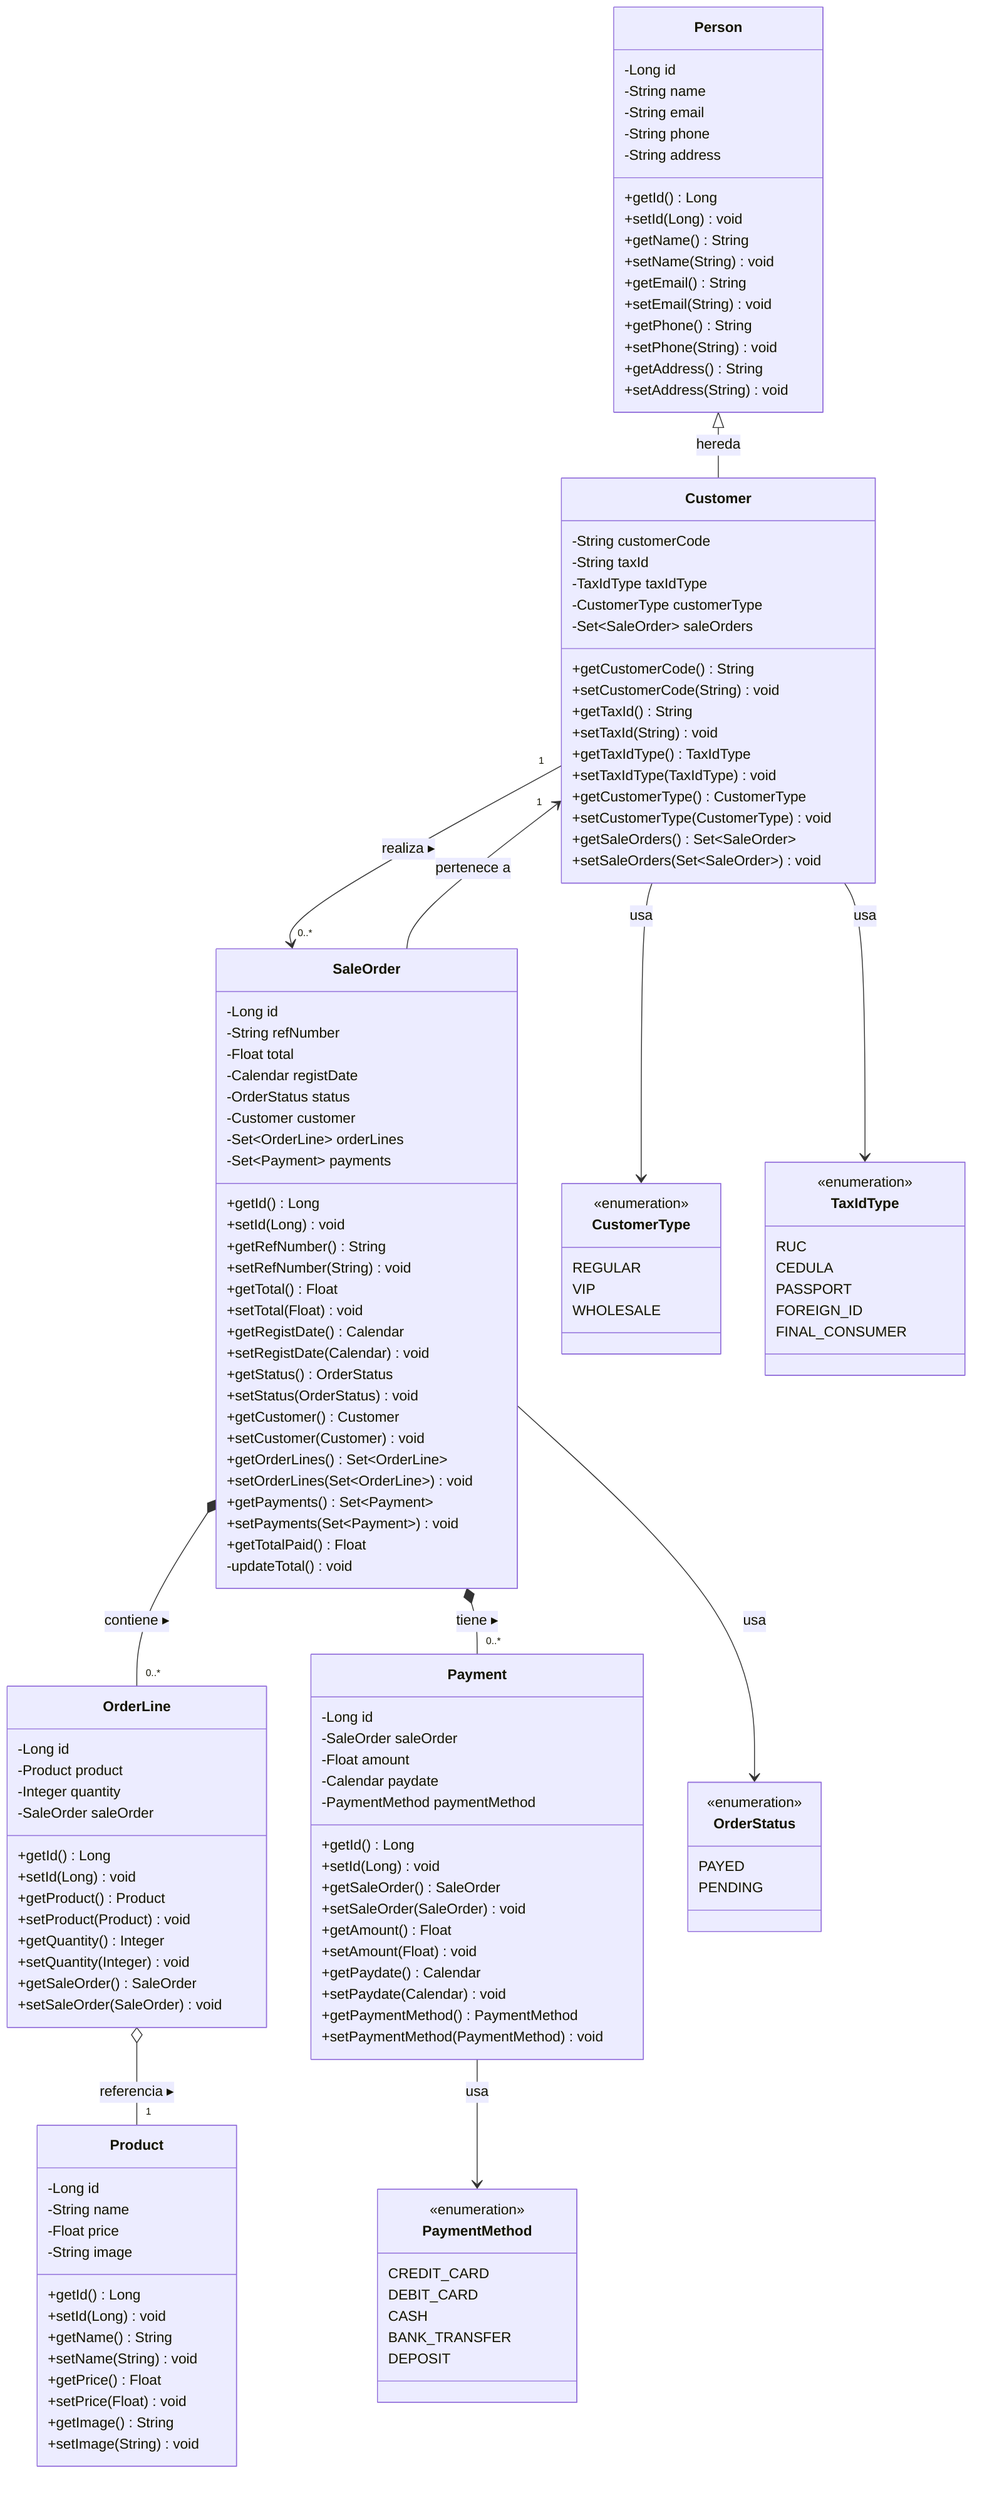 classDiagram
    class Person {
        -Long id
        -String name
        -String email
        -String phone
        -String address
        +getId() Long
        +setId(Long) void
        +getName() String
        +setName(String) void
        +getEmail() String
        +setEmail(String) void
        +getPhone() String
        +setPhone(String) void
        +getAddress() String
        +setAddress(String) void
    }

    class Customer {
        -String customerCode
        -String taxId
        -TaxIdType taxIdType
        -CustomerType customerType
        -Set~SaleOrder~ saleOrders
        +getCustomerCode() String
        +setCustomerCode(String) void
        +getTaxId() String
        +setTaxId(String) void
        +getTaxIdType() TaxIdType
        +setTaxIdType(TaxIdType) void
        +getCustomerType() CustomerType
        +setCustomerType(CustomerType) void
        +getSaleOrders() Set~SaleOrder~
        +setSaleOrders(Set~SaleOrder~) void
    }

    class SaleOrder {
        -Long id
        -String refNumber
        -Float total
        -Calendar registDate
        -OrderStatus status
        -Customer customer
        -Set~OrderLine~ orderLines
        -Set~Payment~ payments
        +getId() Long
        +setId(Long) void
        +getRefNumber() String
        +setRefNumber(String) void
        +getTotal() Float
        +setTotal(Float) void
        +getRegistDate() Calendar
        +setRegistDate(Calendar) void
        +getStatus() OrderStatus
        +setStatus(OrderStatus) void
        +getCustomer() Customer
        +setCustomer(Customer) void
        +getOrderLines() Set~OrderLine~
        +setOrderLines(Set~OrderLine~) void
        +getPayments() Set~Payment~
        +setPayments(Set~Payment~) void
        +getTotalPaid() Float
        -updateTotal() void
    }

    class OrderLine {
        -Long id
        -Product product
        -Integer quantity
        -SaleOrder saleOrder
        +getId() Long
        +setId(Long) void
        +getProduct() Product
        +setProduct(Product) void
        +getQuantity() Integer
        +setQuantity(Integer) void
        +getSaleOrder() SaleOrder
        +setSaleOrder(SaleOrder) void
    }

    class Product {
        -Long id
        -String name
        -Float price
        -String image
        +getId() Long
        +setId(Long) void
        +getName() String
        +setName(String) void
        +getPrice() Float
        +setPrice(Float) void
        +getImage() String
        +setImage(String) void
    }

    class Payment {
        -Long id
        -SaleOrder saleOrder
        -Float amount
        -Calendar paydate
        -PaymentMethod paymentMethod
        +getId() Long
        +setId(Long) void
        +getSaleOrder() SaleOrder
        +setSaleOrder(SaleOrder) void
        +getAmount() Float
        +setAmount(Float) void
        +getPaydate() Calendar
        +setPaydate(Calendar) void
        +getPaymentMethod() PaymentMethod
        +setPaymentMethod(PaymentMethod) void
    }

    class OrderStatus {
        <<enumeration>>
        PAYED
        PENDING
    }

    class PaymentMethod {
        <<enumeration>>
        CREDIT_CARD
        DEBIT_CARD
        CASH
        BANK_TRANSFER
        DEPOSIT
    }

    class CustomerType {
        <<enumeration>>
        REGULAR
        VIP
        WHOLESALE
    }

    class TaxIdType {
        <<enumeration>>
        RUC
        CEDULA
        PASSPORT
        FOREIGN_ID
        FINAL_CONSUMER
    }

    %% HERENCIA (flecha vacía)
    Person <|-- Customer : hereda

    %% ASOCIACIÓN bidireccional Customer-SaleOrder
    Customer "1" --> "0..*" SaleOrder : realiza ▸
    SaleOrder --> "1" Customer : pertenece a

    %% COMPOSICIÓN (rombo negro) - Ciclo de vida dependiente
    SaleOrder *-- "0..*" OrderLine : contiene ▸
    SaleOrder *-- "0..*" Payment : tiene ▸
    
    %% AGREGACIÓN (rombo blanco) - Ciclo de vida independiente
    OrderLine o-- "1" Product : referencia ▸
    
    %% ASOCIACIÓN simple con enums
    SaleOrder --> OrderStatus : usa
    Payment --> PaymentMethod : usa
    Customer --> CustomerType : usa
    Customer --> TaxIdType : usa